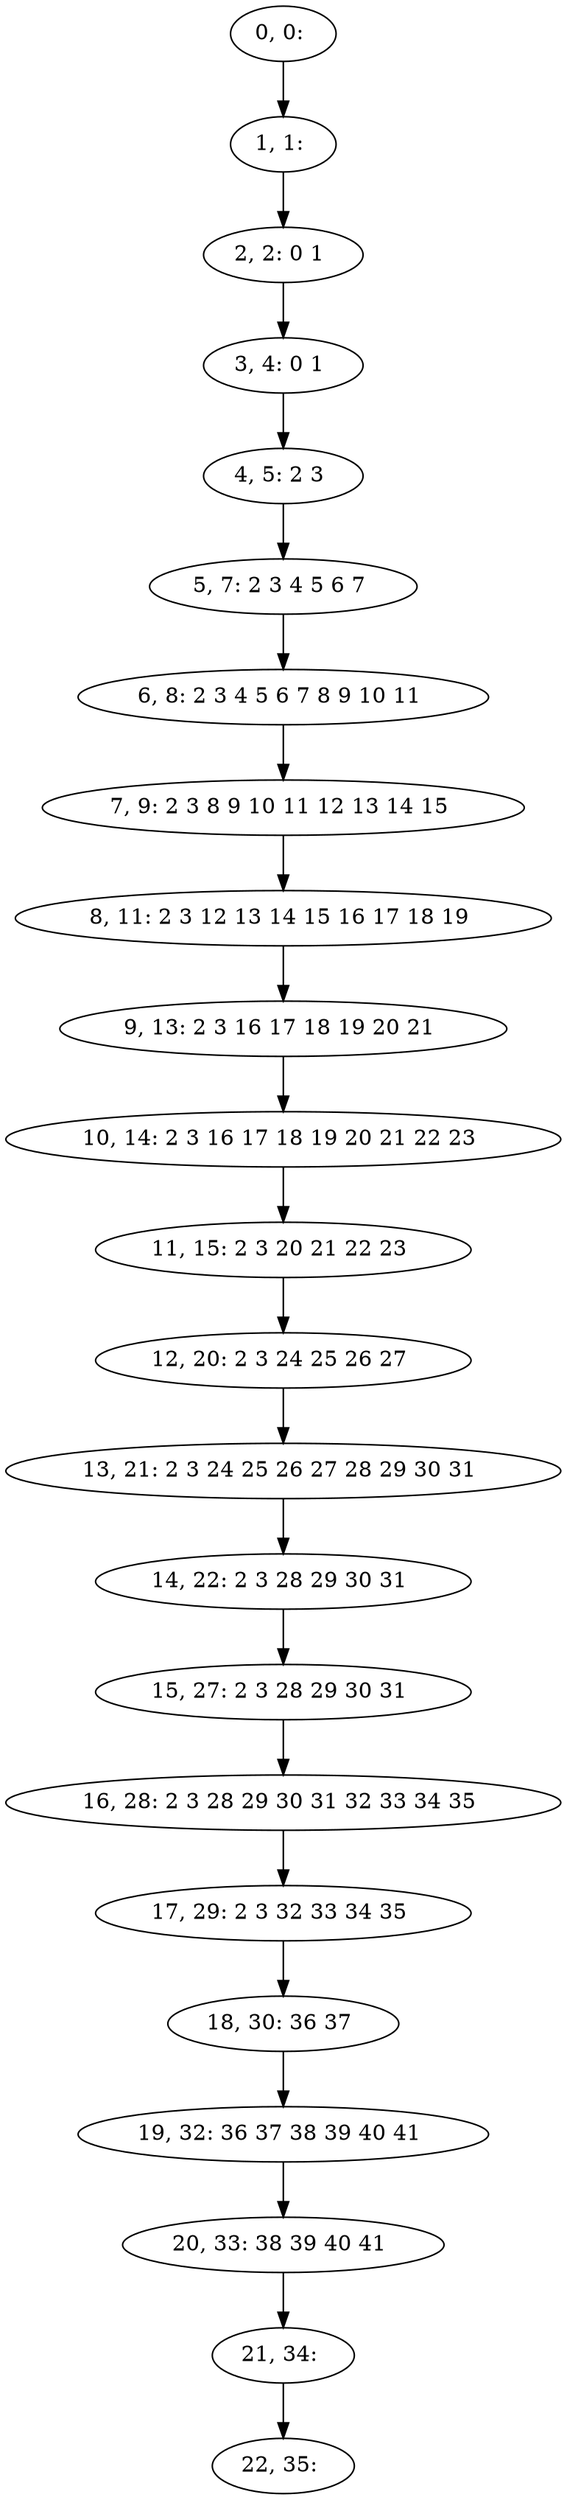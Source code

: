 digraph G {
0[label="0, 0: "];
1[label="1, 1: "];
2[label="2, 2: 0 1 "];
3[label="3, 4: 0 1 "];
4[label="4, 5: 2 3 "];
5[label="5, 7: 2 3 4 5 6 7 "];
6[label="6, 8: 2 3 4 5 6 7 8 9 10 11 "];
7[label="7, 9: 2 3 8 9 10 11 12 13 14 15 "];
8[label="8, 11: 2 3 12 13 14 15 16 17 18 19 "];
9[label="9, 13: 2 3 16 17 18 19 20 21 "];
10[label="10, 14: 2 3 16 17 18 19 20 21 22 23 "];
11[label="11, 15: 2 3 20 21 22 23 "];
12[label="12, 20: 2 3 24 25 26 27 "];
13[label="13, 21: 2 3 24 25 26 27 28 29 30 31 "];
14[label="14, 22: 2 3 28 29 30 31 "];
15[label="15, 27: 2 3 28 29 30 31 "];
16[label="16, 28: 2 3 28 29 30 31 32 33 34 35 "];
17[label="17, 29: 2 3 32 33 34 35 "];
18[label="18, 30: 36 37 "];
19[label="19, 32: 36 37 38 39 40 41 "];
20[label="20, 33: 38 39 40 41 "];
21[label="21, 34: "];
22[label="22, 35: "];
0->1 ;
1->2 ;
2->3 ;
3->4 ;
4->5 ;
5->6 ;
6->7 ;
7->8 ;
8->9 ;
9->10 ;
10->11 ;
11->12 ;
12->13 ;
13->14 ;
14->15 ;
15->16 ;
16->17 ;
17->18 ;
18->19 ;
19->20 ;
20->21 ;
21->22 ;
}
